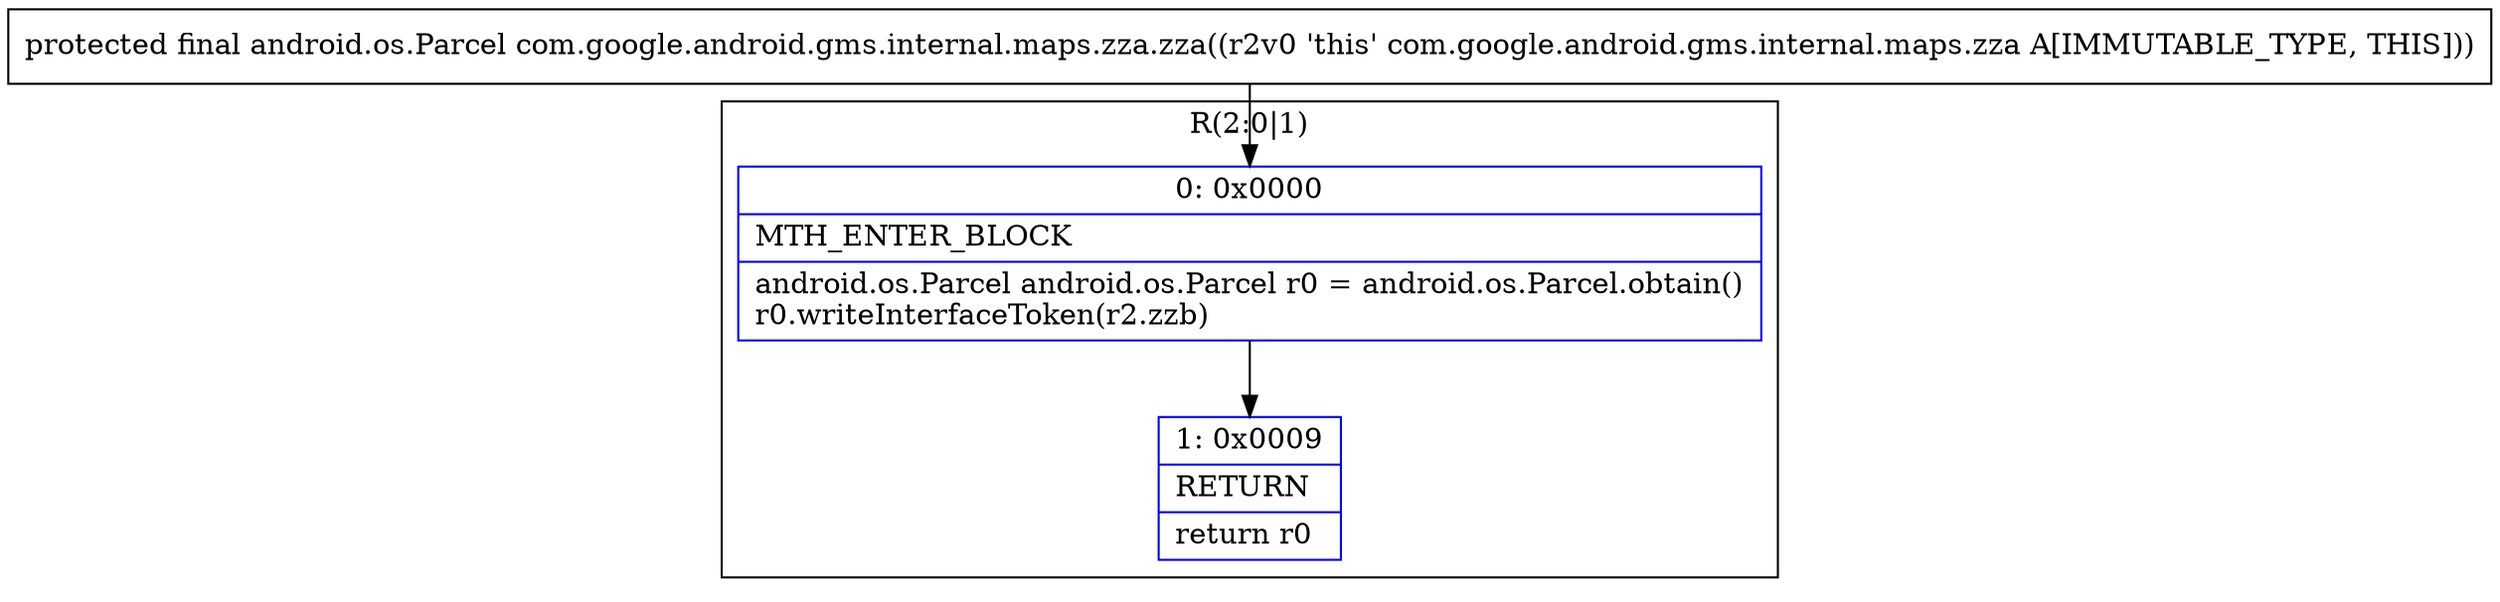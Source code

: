 digraph "CFG forcom.google.android.gms.internal.maps.zza.zza()Landroid\/os\/Parcel;" {
subgraph cluster_Region_77745696 {
label = "R(2:0|1)";
node [shape=record,color=blue];
Node_0 [shape=record,label="{0\:\ 0x0000|MTH_ENTER_BLOCK\l|android.os.Parcel android.os.Parcel r0 = android.os.Parcel.obtain()\lr0.writeInterfaceToken(r2.zzb)\l}"];
Node_1 [shape=record,label="{1\:\ 0x0009|RETURN\l|return r0\l}"];
}
MethodNode[shape=record,label="{protected final android.os.Parcel com.google.android.gms.internal.maps.zza.zza((r2v0 'this' com.google.android.gms.internal.maps.zza A[IMMUTABLE_TYPE, THIS])) }"];
MethodNode -> Node_0;
Node_0 -> Node_1;
}

